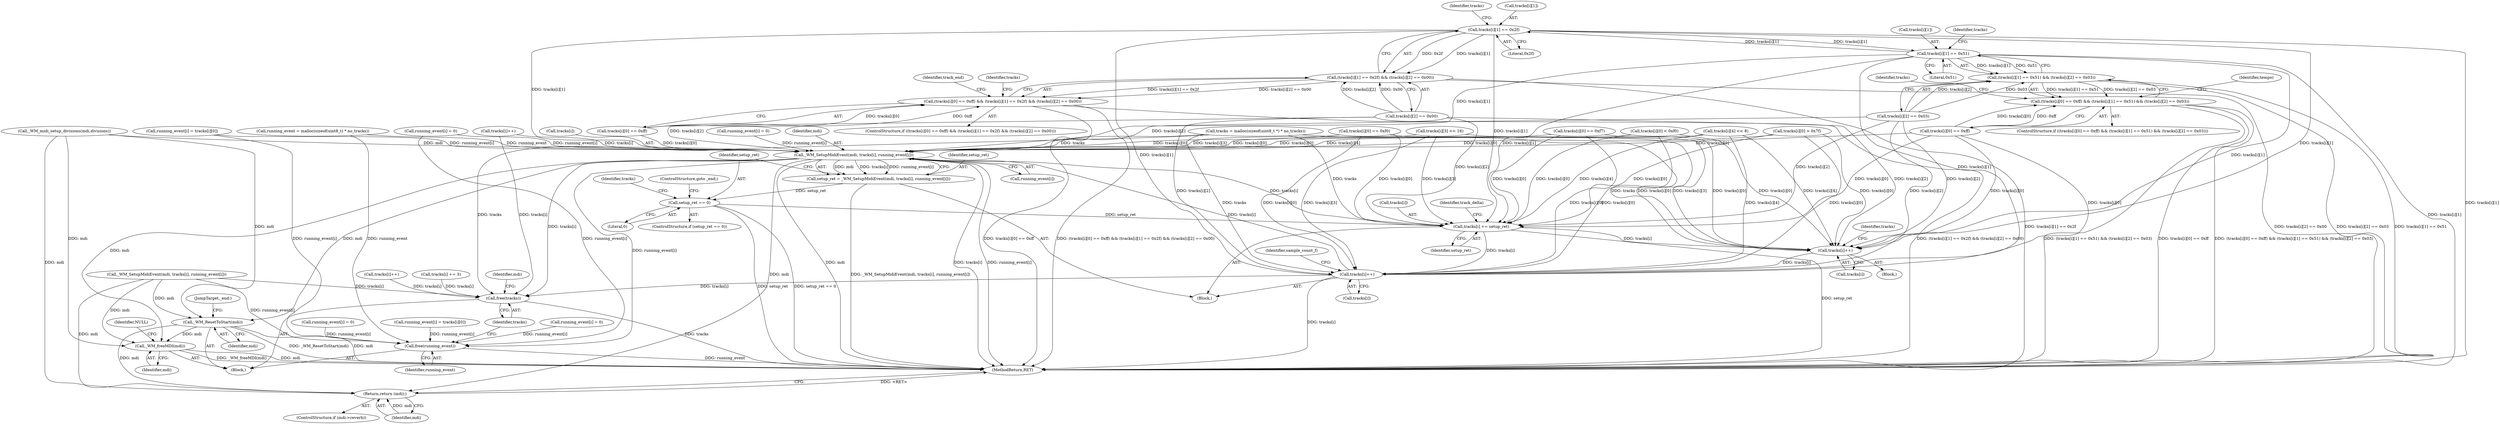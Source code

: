 digraph "0_wildmidi_660b513d99bced8783a4a5984ac2f742c74ebbdd_1@pointer" {
"1001161" [label="(Call,tracks[i][1] == 0x2f)"];
"1001193" [label="(Call,tracks[i][1] == 0x51)"];
"1001161" [label="(Call,tracks[i][1] == 0x2f)"];
"1001086" [label="(Call,_WM_SetupMidiEvent(mdi, tracks[i], running_event[i]))"];
"1001084" [label="(Call,setup_ret = _WM_SetupMidiEvent(mdi, tracks[i], running_event[i]))"];
"1001095" [label="(Call,setup_ret == 0)"];
"1001242" [label="(Call,tracks[i] += setup_ret)"];
"1001278" [label="(Call,tracks[i]++)"];
"1001304" [label="(Call,tracks[i]++)"];
"1001423" [label="(Call,free(tracks))"];
"1001412" [label="(Call,_WM_ResetToStart(mdi))"];
"1001429" [label="(Return,return (mdi);)"];
"1001431" [label="(Call,_WM_freeMDI(mdi))"];
"1001421" [label="(Call,free(running_event))"];
"1001160" [label="(Call,(tracks[i][1] == 0x2f) && (tracks[i][2] == 0x00))"];
"1001152" [label="(Call,(tracks[i][0] == 0xff) && (tracks[i][1] == 0x2f) && (tracks[i][2] == 0x00))"];
"1001192" [label="(Call,(tracks[i][1] == 0x51) && (tracks[i][2] == 0x03))"];
"1001184" [label="(Call,(tracks[i][0] == 0xff) && (tracks[i][1] == 0x51) && (tracks[i][2] == 0x03))"];
"1001249" [label="(Identifier,track_delta)"];
"1001091" [label="(Call,running_event[i])"];
"1001427" [label="(Identifier,mdi)"];
"1001425" [label="(ControlStructure,if (mdi->reverb))"];
"1001199" [label="(Literal,0x51)"];
"1000624" [label="(Call,tracks[i]++)"];
"1001183" [label="(ControlStructure,if ((tracks[i][0] == 0xff) && (tracks[i][1] == 0x51) && (tracks[i][2] == 0x03)))"];
"1001168" [label="(Call,tracks[i][2] == 0x00)"];
"1001096" [label="(Identifier,setup_ret)"];
"1001160" [label="(Call,(tracks[i][1] == 0x2f) && (tracks[i][2] == 0x00))"];
"1001278" [label="(Call,tracks[i]++)"];
"1001192" [label="(Call,(tracks[i][1] == 0x51) && (tracks[i][2] == 0x03))"];
"1001087" [label="(Identifier,mdi)"];
"1001219" [label="(Call,tracks[i][4] << 8)"];
"1000392" [label="(Call,_WM_midi_setup_divisions(mdi,divisions))"];
"1001130" [label="(Call,tracks[i][0] == 0xf0)"];
"1001309" [label="(Identifier,sample_count_f)"];
"1000122" [label="(Block,)"];
"1001304" [label="(Call,tracks[i]++)"];
"1001194" [label="(Call,tracks[i][1])"];
"1000395" [label="(Call,tracks = malloc(sizeof(uint8_t *) * no_tracks))"];
"1000416" [label="(Call,running_event = malloc(sizeof(uint8_t) * no_tracks))"];
"1001083" [label="(Block,)"];
"1001432" [label="(Identifier,mdi)"];
"1001137" [label="(Call,tracks[i][0] == 0xf7)"];
"1001152" [label="(Call,(tracks[i][0] == 0xff) && (tracks[i][1] == 0x2f) && (tracks[i][2] == 0x00))"];
"1001151" [label="(ControlStructure,if ((tracks[i][0] == 0xff) && (tracks[i][1] == 0x2f) && (tracks[i][2] == 0x00)))"];
"1001185" [label="(Call,tracks[i][0] == 0xff)"];
"1001279" [label="(Call,tracks[i])"];
"1001085" [label="(Identifier,setup_ret)"];
"1001184" [label="(Call,(tracks[i][0] == 0xff) && (tracks[i][1] == 0x51) && (tracks[i][2] == 0x03))"];
"1001414" [label="(JumpTarget,_end:)"];
"1001430" [label="(Identifier,mdi)"];
"1001086" [label="(Call,_WM_SetupMidiEvent(mdi, tracks[i], running_event[i]))"];
"1001423" [label="(Call,free(tracks))"];
"1001200" [label="(Call,tracks[i][2] == 0x03)"];
"1001099" [label="(ControlStructure,goto _end;)"];
"1001097" [label="(Literal,0)"];
"1001424" [label="(Identifier,tracks)"];
"1000795" [label="(Call,running_event[i] = tracks[i][0])"];
"1001178" [label="(Identifier,track_end)"];
"1001088" [label="(Call,tracks[i])"];
"1001171" [label="(Identifier,tracks)"];
"1001412" [label="(Call,_WM_ResetToStart(mdi))"];
"1001167" [label="(Literal,0x2f)"];
"1001101" [label="(Call,tracks[i][0] > 0x7f)"];
"1001094" [label="(ControlStructure,if (setup_ret == 0))"];
"1001118" [label="(Call,running_event[i] = tracks[i][0])"];
"1001161" [label="(Call,tracks[i][1] == 0x2f)"];
"1000763" [label="(Call,_WM_SetupMidiEvent(mdi, tracks[i], running_event[i]))"];
"1001243" [label="(Call,tracks[i])"];
"1001421" [label="(Call,free(running_event))"];
"1001431" [label="(Call,_WM_freeMDI(mdi))"];
"1001261" [label="(Block,)"];
"1001084" [label="(Call,setup_ret = _WM_SetupMidiEvent(mdi, tracks[i], running_event[i]))"];
"1000822" [label="(Call,running_event[i] = 0)"];
"1001077" [label="(Call,running_event[i] = 0)"];
"1001435" [label="(MethodReturn,RET)"];
"1001429" [label="(Return,return (mdi);)"];
"1001434" [label="(Identifier,NULL)"];
"1001242" [label="(Call,tracks[i] += setup_ret)"];
"1000983" [label="(Call,tracks[i]++)"];
"1001188" [label="(Identifier,tracks)"];
"1001422" [label="(Identifier,running_event)"];
"1001193" [label="(Call,tracks[i][1] == 0x51)"];
"1000860" [label="(Call,tracks[i] += 3)"];
"1001305" [label="(Call,tracks[i])"];
"1001162" [label="(Call,tracks[i][1])"];
"1001413" [label="(Identifier,mdi)"];
"1001285" [label="(Identifier,tracks)"];
"1001211" [label="(Call,tracks[i][3] << 16)"];
"1001145" [label="(Call,running_event[i] = 0)"];
"1001209" [label="(Identifier,tempo)"];
"1001203" [label="(Identifier,tracks)"];
"1001095" [label="(Call,setup_ret == 0)"];
"1001153" [label="(Call,tracks[i][0] == 0xff)"];
"1001246" [label="(Identifier,setup_ret)"];
"1001244" [label="(Identifier,tracks)"];
"1001104" [label="(Identifier,tracks)"];
"1000570" [label="(Call,running_event[i] = 0)"];
"1001110" [label="(Call,tracks[i][0] < 0xf0)"];
"1001161" -> "1001160"  [label="AST: "];
"1001161" -> "1001167"  [label="CFG: "];
"1001162" -> "1001161"  [label="AST: "];
"1001167" -> "1001161"  [label="AST: "];
"1001171" -> "1001161"  [label="CFG: "];
"1001160" -> "1001161"  [label="CFG: "];
"1001161" -> "1001435"  [label="DDG: tracks[i][1]"];
"1001161" -> "1001086"  [label="DDG: tracks[i][1]"];
"1001161" -> "1001160"  [label="DDG: tracks[i][1]"];
"1001161" -> "1001160"  [label="DDG: 0x2f"];
"1001193" -> "1001161"  [label="DDG: tracks[i][1]"];
"1001161" -> "1001193"  [label="DDG: tracks[i][1]"];
"1001161" -> "1001242"  [label="DDG: tracks[i][1]"];
"1001161" -> "1001278"  [label="DDG: tracks[i][1]"];
"1001161" -> "1001304"  [label="DDG: tracks[i][1]"];
"1001193" -> "1001192"  [label="AST: "];
"1001193" -> "1001199"  [label="CFG: "];
"1001194" -> "1001193"  [label="AST: "];
"1001199" -> "1001193"  [label="AST: "];
"1001203" -> "1001193"  [label="CFG: "];
"1001192" -> "1001193"  [label="CFG: "];
"1001193" -> "1001435"  [label="DDG: tracks[i][1]"];
"1001193" -> "1001086"  [label="DDG: tracks[i][1]"];
"1001193" -> "1001192"  [label="DDG: tracks[i][1]"];
"1001193" -> "1001192"  [label="DDG: 0x51"];
"1001193" -> "1001242"  [label="DDG: tracks[i][1]"];
"1001193" -> "1001278"  [label="DDG: tracks[i][1]"];
"1001193" -> "1001304"  [label="DDG: tracks[i][1]"];
"1001086" -> "1001084"  [label="AST: "];
"1001086" -> "1001091"  [label="CFG: "];
"1001087" -> "1001086"  [label="AST: "];
"1001088" -> "1001086"  [label="AST: "];
"1001091" -> "1001086"  [label="AST: "];
"1001084" -> "1001086"  [label="CFG: "];
"1001086" -> "1001435"  [label="DDG: mdi"];
"1001086" -> "1001435"  [label="DDG: tracks[i]"];
"1001086" -> "1001435"  [label="DDG: running_event[i]"];
"1001086" -> "1001084"  [label="DDG: mdi"];
"1001086" -> "1001084"  [label="DDG: tracks[i]"];
"1001086" -> "1001084"  [label="DDG: running_event[i]"];
"1000392" -> "1001086"  [label="DDG: mdi"];
"1000395" -> "1001086"  [label="DDG: tracks"];
"1001185" -> "1001086"  [label="DDG: tracks[i][0]"];
"1001153" -> "1001086"  [label="DDG: tracks[i][0]"];
"1001168" -> "1001086"  [label="DDG: tracks[i][2]"];
"1001219" -> "1001086"  [label="DDG: tracks[i][4]"];
"1000624" -> "1001086"  [label="DDG: tracks[i]"];
"1001211" -> "1001086"  [label="DDG: tracks[i][3]"];
"1001304" -> "1001086"  [label="DDG: tracks[i]"];
"1001200" -> "1001086"  [label="DDG: tracks[i][2]"];
"1001137" -> "1001086"  [label="DDG: tracks[i][0]"];
"1001101" -> "1001086"  [label="DDG: tracks[i][0]"];
"1001130" -> "1001086"  [label="DDG: tracks[i][0]"];
"1001110" -> "1001086"  [label="DDG: tracks[i][0]"];
"1001145" -> "1001086"  [label="DDG: running_event[i]"];
"1001077" -> "1001086"  [label="DDG: running_event[i]"];
"1000416" -> "1001086"  [label="DDG: running_event"];
"1001118" -> "1001086"  [label="DDG: running_event[i]"];
"1001086" -> "1001242"  [label="DDG: tracks[i]"];
"1001086" -> "1001412"  [label="DDG: mdi"];
"1001086" -> "1001421"  [label="DDG: running_event[i]"];
"1001086" -> "1001423"  [label="DDG: tracks[i]"];
"1001086" -> "1001429"  [label="DDG: mdi"];
"1001086" -> "1001431"  [label="DDG: mdi"];
"1001084" -> "1001083"  [label="AST: "];
"1001085" -> "1001084"  [label="AST: "];
"1001096" -> "1001084"  [label="CFG: "];
"1001084" -> "1001435"  [label="DDG: _WM_SetupMidiEvent(mdi, tracks[i], running_event[i])"];
"1001084" -> "1001095"  [label="DDG: setup_ret"];
"1001095" -> "1001094"  [label="AST: "];
"1001095" -> "1001097"  [label="CFG: "];
"1001096" -> "1001095"  [label="AST: "];
"1001097" -> "1001095"  [label="AST: "];
"1001099" -> "1001095"  [label="CFG: "];
"1001104" -> "1001095"  [label="CFG: "];
"1001095" -> "1001435"  [label="DDG: setup_ret"];
"1001095" -> "1001435"  [label="DDG: setup_ret == 0"];
"1001095" -> "1001242"  [label="DDG: setup_ret"];
"1001242" -> "1001083"  [label="AST: "];
"1001242" -> "1001246"  [label="CFG: "];
"1001243" -> "1001242"  [label="AST: "];
"1001246" -> "1001242"  [label="AST: "];
"1001249" -> "1001242"  [label="CFG: "];
"1001242" -> "1001435"  [label="DDG: setup_ret"];
"1000395" -> "1001242"  [label="DDG: tracks"];
"1001185" -> "1001242"  [label="DDG: tracks[i][0]"];
"1001168" -> "1001242"  [label="DDG: tracks[i][2]"];
"1001219" -> "1001242"  [label="DDG: tracks[i][4]"];
"1001211" -> "1001242"  [label="DDG: tracks[i][3]"];
"1001200" -> "1001242"  [label="DDG: tracks[i][2]"];
"1001137" -> "1001242"  [label="DDG: tracks[i][0]"];
"1001101" -> "1001242"  [label="DDG: tracks[i][0]"];
"1001130" -> "1001242"  [label="DDG: tracks[i][0]"];
"1001110" -> "1001242"  [label="DDG: tracks[i][0]"];
"1001242" -> "1001278"  [label="DDG: tracks[i]"];
"1001242" -> "1001304"  [label="DDG: tracks[i]"];
"1001278" -> "1001261"  [label="AST: "];
"1001278" -> "1001279"  [label="CFG: "];
"1001279" -> "1001278"  [label="AST: "];
"1001285" -> "1001278"  [label="CFG: "];
"1000395" -> "1001278"  [label="DDG: tracks"];
"1001185" -> "1001278"  [label="DDG: tracks[i][0]"];
"1001168" -> "1001278"  [label="DDG: tracks[i][2]"];
"1001219" -> "1001278"  [label="DDG: tracks[i][4]"];
"1001211" -> "1001278"  [label="DDG: tracks[i][3]"];
"1001200" -> "1001278"  [label="DDG: tracks[i][2]"];
"1001137" -> "1001278"  [label="DDG: tracks[i][0]"];
"1001101" -> "1001278"  [label="DDG: tracks[i][0]"];
"1001130" -> "1001278"  [label="DDG: tracks[i][0]"];
"1001110" -> "1001278"  [label="DDG: tracks[i][0]"];
"1001278" -> "1001304"  [label="DDG: tracks[i]"];
"1001304" -> "1001083"  [label="AST: "];
"1001304" -> "1001305"  [label="CFG: "];
"1001305" -> "1001304"  [label="AST: "];
"1001309" -> "1001304"  [label="CFG: "];
"1001304" -> "1001435"  [label="DDG: tracks[i]"];
"1000395" -> "1001304"  [label="DDG: tracks"];
"1001185" -> "1001304"  [label="DDG: tracks[i][0]"];
"1001168" -> "1001304"  [label="DDG: tracks[i][2]"];
"1001219" -> "1001304"  [label="DDG: tracks[i][4]"];
"1001211" -> "1001304"  [label="DDG: tracks[i][3]"];
"1001200" -> "1001304"  [label="DDG: tracks[i][2]"];
"1001137" -> "1001304"  [label="DDG: tracks[i][0]"];
"1001101" -> "1001304"  [label="DDG: tracks[i][0]"];
"1001130" -> "1001304"  [label="DDG: tracks[i][0]"];
"1001110" -> "1001304"  [label="DDG: tracks[i][0]"];
"1001304" -> "1001423"  [label="DDG: tracks[i]"];
"1001423" -> "1000122"  [label="AST: "];
"1001423" -> "1001424"  [label="CFG: "];
"1001424" -> "1001423"  [label="AST: "];
"1001427" -> "1001423"  [label="CFG: "];
"1001423" -> "1001435"  [label="DDG: tracks"];
"1000395" -> "1001423"  [label="DDG: tracks"];
"1000983" -> "1001423"  [label="DDG: tracks[i]"];
"1000624" -> "1001423"  [label="DDG: tracks[i]"];
"1000763" -> "1001423"  [label="DDG: tracks[i]"];
"1000860" -> "1001423"  [label="DDG: tracks[i]"];
"1001412" -> "1000122"  [label="AST: "];
"1001412" -> "1001413"  [label="CFG: "];
"1001413" -> "1001412"  [label="AST: "];
"1001414" -> "1001412"  [label="CFG: "];
"1001412" -> "1001435"  [label="DDG: _WM_ResetToStart(mdi)"];
"1001412" -> "1001435"  [label="DDG: mdi"];
"1000392" -> "1001412"  [label="DDG: mdi"];
"1000763" -> "1001412"  [label="DDG: mdi"];
"1001412" -> "1001429"  [label="DDG: mdi"];
"1001412" -> "1001431"  [label="DDG: mdi"];
"1001429" -> "1001425"  [label="AST: "];
"1001429" -> "1001430"  [label="CFG: "];
"1001430" -> "1001429"  [label="AST: "];
"1001435" -> "1001429"  [label="CFG: "];
"1001429" -> "1001435"  [label="DDG: <RET>"];
"1001430" -> "1001429"  [label="DDG: mdi"];
"1000392" -> "1001429"  [label="DDG: mdi"];
"1000763" -> "1001429"  [label="DDG: mdi"];
"1001431" -> "1000122"  [label="AST: "];
"1001431" -> "1001432"  [label="CFG: "];
"1001432" -> "1001431"  [label="AST: "];
"1001434" -> "1001431"  [label="CFG: "];
"1001431" -> "1001435"  [label="DDG: mdi"];
"1001431" -> "1001435"  [label="DDG: _WM_freeMDI(mdi)"];
"1000392" -> "1001431"  [label="DDG: mdi"];
"1000763" -> "1001431"  [label="DDG: mdi"];
"1001421" -> "1000122"  [label="AST: "];
"1001421" -> "1001422"  [label="CFG: "];
"1001422" -> "1001421"  [label="AST: "];
"1001424" -> "1001421"  [label="CFG: "];
"1001421" -> "1001435"  [label="DDG: running_event"];
"1000570" -> "1001421"  [label="DDG: running_event[i]"];
"1000795" -> "1001421"  [label="DDG: running_event[i]"];
"1001145" -> "1001421"  [label="DDG: running_event[i]"];
"1000822" -> "1001421"  [label="DDG: running_event[i]"];
"1000416" -> "1001421"  [label="DDG: running_event"];
"1001118" -> "1001421"  [label="DDG: running_event[i]"];
"1000763" -> "1001421"  [label="DDG: running_event[i]"];
"1001160" -> "1001152"  [label="AST: "];
"1001160" -> "1001168"  [label="CFG: "];
"1001168" -> "1001160"  [label="AST: "];
"1001152" -> "1001160"  [label="CFG: "];
"1001160" -> "1001435"  [label="DDG: tracks[i][1] == 0x2f"];
"1001160" -> "1001435"  [label="DDG: tracks[i][2] == 0x00"];
"1001160" -> "1001152"  [label="DDG: tracks[i][1] == 0x2f"];
"1001160" -> "1001152"  [label="DDG: tracks[i][2] == 0x00"];
"1001168" -> "1001160"  [label="DDG: tracks[i][2]"];
"1001168" -> "1001160"  [label="DDG: 0x00"];
"1001152" -> "1001151"  [label="AST: "];
"1001152" -> "1001153"  [label="CFG: "];
"1001153" -> "1001152"  [label="AST: "];
"1001178" -> "1001152"  [label="CFG: "];
"1001188" -> "1001152"  [label="CFG: "];
"1001152" -> "1001435"  [label="DDG: (tracks[i][0] == 0xff) && (tracks[i][1] == 0x2f) && (tracks[i][2] == 0x00)"];
"1001152" -> "1001435"  [label="DDG: (tracks[i][1] == 0x2f) && (tracks[i][2] == 0x00)"];
"1001152" -> "1001435"  [label="DDG: tracks[i][0] == 0xff"];
"1001153" -> "1001152"  [label="DDG: tracks[i][0]"];
"1001153" -> "1001152"  [label="DDG: 0xff"];
"1001192" -> "1001184"  [label="AST: "];
"1001192" -> "1001200"  [label="CFG: "];
"1001200" -> "1001192"  [label="AST: "];
"1001184" -> "1001192"  [label="CFG: "];
"1001192" -> "1001435"  [label="DDG: tracks[i][2] == 0x03"];
"1001192" -> "1001435"  [label="DDG: tracks[i][1] == 0x51"];
"1001192" -> "1001184"  [label="DDG: tracks[i][1] == 0x51"];
"1001192" -> "1001184"  [label="DDG: tracks[i][2] == 0x03"];
"1001200" -> "1001192"  [label="DDG: tracks[i][2]"];
"1001200" -> "1001192"  [label="DDG: 0x03"];
"1001184" -> "1001183"  [label="AST: "];
"1001184" -> "1001185"  [label="CFG: "];
"1001185" -> "1001184"  [label="AST: "];
"1001209" -> "1001184"  [label="CFG: "];
"1001244" -> "1001184"  [label="CFG: "];
"1001184" -> "1001435"  [label="DDG: (tracks[i][1] == 0x51) && (tracks[i][2] == 0x03)"];
"1001184" -> "1001435"  [label="DDG: tracks[i][0] == 0xff"];
"1001184" -> "1001435"  [label="DDG: (tracks[i][0] == 0xff) && (tracks[i][1] == 0x51) && (tracks[i][2] == 0x03)"];
"1001185" -> "1001184"  [label="DDG: tracks[i][0]"];
"1001185" -> "1001184"  [label="DDG: 0xff"];
}
